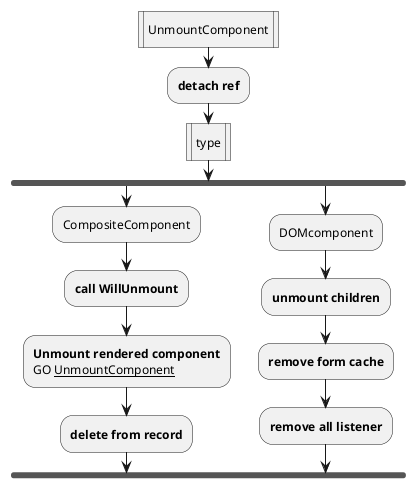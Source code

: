 @startuml UnmountComponent
:UnmountComponent|
:**detach ref**;
:type|
fork
  :CompositeComponent;
  :**call WillUnmount**;
  :**Unmount rendered component**
  GO __UnmountComponent__;
  :**delete from record**;
fork again
  :DOMcomponent;
  :**unmount children**;
  :**remove form cache**;
  :**remove all listener**;
end fork
@enduml